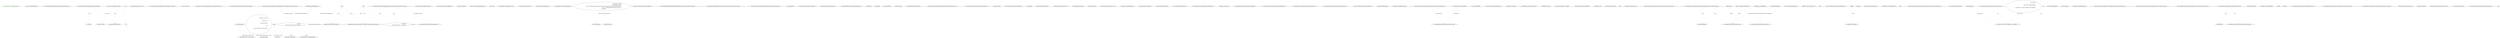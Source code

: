 digraph  {
d50 [cluster="Nancy.Responses.EmbeddedFileResponse.GenerateETag(System.IO.Stream)", color=green, community=0, label="return string.Concat(''\'''', ByteArrayToString(hash), ''\'''');", prediction=0, span="69-69"];
d49 [cluster="Nancy.Responses.EmbeddedFileResponse.GenerateETag(System.IO.Stream)", label="var hash = md5.ComputeHash(stream)", span="68-68"];
d51 [cluster="Nancy.Responses.EmbeddedFileResponse.GenerateETag(System.IO.Stream)", label="Exit Nancy.Responses.EmbeddedFileResponse.GenerateETag(System.IO.Stream)", span="64-64"];
d54 [cluster="Nancy.Responses.EmbeddedFileResponse.ByteArrayToString(byte[])", label="Entry Nancy.Responses.EmbeddedFileResponse.ByteArrayToString(byte[])", span="73-73"];
d55 [cluster="string.Concat(string, string, string)", label="Entry string.Concat(string, string, string)", span="0-0"];
d15 [cluster="Nancy.Responses.EmbeddedFileResponse.GenerateETag(System.IO.Stream)", label="Entry Nancy.Responses.EmbeddedFileResponse.GenerateETag(System.IO.Stream)", span="64-64"];
d48 [cluster="Nancy.Responses.EmbeddedFileResponse.GenerateETag(System.IO.Stream)", label="var md5 = MD5.Create()", span="66-66"];
d53 [cluster="System.Security.Cryptography.HashAlgorithm.ComputeHash(System.IO.Stream)", label="Entry System.Security.Cryptography.HashAlgorithm.ComputeHash(System.IO.Stream)", span="0-0"];
d62 [cluster="Nancy.Responses.EmbeddedFileResponse.ByteArrayToString(byte[])", label="Exit Nancy.Responses.EmbeddedFileResponse.ByteArrayToString(byte[])", span="73-73"];
d56 [cluster="Nancy.Responses.EmbeddedFileResponse.ByteArrayToString(byte[])", label="var output = new StringBuilder(data.Length)", span="75-75"];
d58 [cluster="Nancy.Responses.EmbeddedFileResponse.ByteArrayToString(byte[])", label="i < data.Length", span="76-76"];
d59 [cluster="Nancy.Responses.EmbeddedFileResponse.ByteArrayToString(byte[])", label="output.Append(data[i].ToString(''X2''))", span="78-78"];
d9 [cluster="Nancy.Responses.EmbeddedFileResponse.EmbeddedFileResponse(System.Reflection.Assembly, string, string)", label="this.WithHeader(''ETag'', GenerateETag(content))", span="28-28"];
d7 [cluster="Nancy.Responses.EmbeddedFileResponse.EmbeddedFileResponse(System.Reflection.Assembly, string, string)", label="var content =\r\n                    GetResourceContent(assembly, resourcePath, name)", span="23-24"];
d52 [cluster="System.Security.Cryptography.MD5.Create()", label="Entry System.Security.Cryptography.MD5.Create()", span="0-0"];
d61 [cluster="Nancy.Responses.EmbeddedFileResponse.ByteArrayToString(byte[])", label="return output.ToString();", span="81-81"];
d57 [cluster="Nancy.Responses.EmbeddedFileResponse.ByteArrayToString(byte[])", label="int i = 0", span="76-76"];
d63 [cluster="System.Text.StringBuilder.StringBuilder(int)", label="Entry System.Text.StringBuilder.StringBuilder(int)", span="0-0"];
d60 [cluster="Nancy.Responses.EmbeddedFileResponse.ByteArrayToString(byte[])", label="i++", span="76-76"];
d64 [cluster="byte.ToString(string)", label="Entry byte.ToString(string)", span="0-0"];
d65 [cluster="System.Text.StringBuilder.Append(string)", label="Entry System.Text.StringBuilder.Append(string)", span="0-0"];
d67 [label="Nancy.Responses.EmbeddedFileResponse", span=""];
d8 [cluster="Nancy.Responses.EmbeddedFileResponse.EmbeddedFileResponse(System.Reflection.Assembly, string, string)", label="content != null", span="26-26"];
d10 [cluster="Nancy.Responses.EmbeddedFileResponse.EmbeddedFileResponse(System.Reflection.Assembly, string, string)", label="content.Seek(0, SeekOrigin.Begin)", span="29-29"];
d16 [cluster="Nancy.Response.WithHeader(string, string)", label="Entry Nancy.Response.WithHeader(string, string)", span="46-46"];
d4 [cluster="Nancy.Responses.EmbeddedFileResponse.EmbeddedFileResponse(System.Reflection.Assembly, string, string)", label="Entry Nancy.Responses.EmbeddedFileResponse.EmbeddedFileResponse(System.Reflection.Assembly, string, string)", span="18-18"];
d6 [cluster="Nancy.Responses.EmbeddedFileResponse.EmbeddedFileResponse(System.Reflection.Assembly, string, string)", label="this.StatusCode = HttpStatusCode.OK", span="21-21"];
d14 [cluster="Nancy.Responses.EmbeddedFileResponse.GetResourceContent(System.Reflection.Assembly, string, string)", label="Entry Nancy.Responses.EmbeddedFileResponse.GetResourceContent(System.Reflection.Assembly, string, string)", span="45-45"];
d11 [cluster="Nancy.Responses.EmbeddedFileResponse.EmbeddedFileResponse(System.Reflection.Assembly, string, string)", label="this.Contents = stream =>\r\n            {\r\n                if (content != null)\r\n                {\r\n                    content.CopyTo(stream);\r\n                }\r\n                else\r\n                {\r\n                    stream.Write(ErrorText, 0, ErrorText.Length);\r\n                }\r\n            }", span="32-42"];
d19 [cluster="lambda expression", label="content != null", span="34-34"];
d20 [cluster="lambda expression", label="content.CopyTo(stream)", span="36-36"];
d66 [cluster="System.Text.StringBuilder.ToString()", label="Entry System.Text.StringBuilder.ToString()", span="0-0"];
d5 [cluster="Nancy.Responses.EmbeddedFileResponse.EmbeddedFileResponse(System.Reflection.Assembly, string, string)", label="this.ContentType = MimeTypes.GetMimeType(name)", span="20-20"];
d25 [cluster="Nancy.Responses.EmbeddedFileResponse.GetResourceContent(System.Reflection.Assembly, string, string)", label="var resourceName = assembly\r\n                .GetManifestResourceNames()\r\n                .Where(x => GetFileNameFromResourceName(resourcePath, x).Equals(name, StringComparison.OrdinalIgnoreCase))\r\n                .Select(x => GetFileNameFromResourceName(resourcePath, x))\r\n                .FirstOrDefault()", span="47-51"];
d41 [cluster="lambda expression", label="GetFileNameFromResourceName(resourcePath, x)", span="50-50"];
d17 [cluster="System.IO.Stream.Seek(long, System.IO.SeekOrigin)", label="Entry System.IO.Stream.Seek(long, System.IO.SeekOrigin)", span="0-0"];
d12 [cluster="Nancy.Responses.EmbeddedFileResponse.EmbeddedFileResponse(System.Reflection.Assembly, string, string)", label="Exit Nancy.Responses.EmbeddedFileResponse.EmbeddedFileResponse(System.Reflection.Assembly, string, string)", span="18-18"];
d28 [cluster="Nancy.Responses.EmbeddedFileResponse.GetResourceContent(System.Reflection.Assembly, string, string)", label="Exit Nancy.Responses.EmbeddedFileResponse.GetResourceContent(System.Reflection.Assembly, string, string)", span="45-45"];
d38 [cluster="Nancy.Responses.EmbeddedFileResponse.GetFileNameFromResourceName(string, string)", label="Entry Nancy.Responses.EmbeddedFileResponse.GetFileNameFromResourceName(string, string)", span="59-59"];
d36 [cluster="lambda expression", label="GetFileNameFromResourceName(resourcePath, x).Equals(name, StringComparison.OrdinalIgnoreCase)", span="49-49"];
d26 [cluster="Nancy.Responses.EmbeddedFileResponse.GetResourceContent(System.Reflection.Assembly, string, string)", label="resourceName =\r\n                string.Concat(resourcePath, ''.'', resourceName)", span="53-54"];
d27 [cluster="Nancy.Responses.EmbeddedFileResponse.GetResourceContent(System.Reflection.Assembly, string, string)", label="return assembly.GetManifestResourceStream(resourceName);", span="56-56"];
d21 [cluster="lambda expression", label="stream.Write(ErrorText, 0, ErrorText.Length)", span="40-40"];
d68 [label=content, span=""];
d18 [cluster="lambda expression", label="Entry lambda expression", span="32-42"];
d22 [cluster="lambda expression", label="Exit lambda expression", span="32-42"];
d23 [cluster="System.IO.Stream.CopyTo(System.IO.Stream)", label="Entry System.IO.Stream.CopyTo(System.IO.Stream)", span="0-0"];
d13 [cluster="Nancy.MimeTypes.GetMimeType(string)", label="Entry Nancy.MimeTypes.GetMimeType(string)", span="585-585"];
d29 [cluster="System.Reflection.Assembly.GetManifestResourceNames()", label="Entry System.Reflection.Assembly.GetManifestResourceNames()", span="0-0"];
d30 [cluster="Unk.Where", label="Entry Unk.Where", span=""];
d31 [cluster="Unk.Select", label="Entry Unk.Select", span=""];
d32 [cluster="Unk.FirstOrDefault", label="Entry Unk.FirstOrDefault", span=""];
d35 [cluster="lambda expression", label="Entry lambda expression", span="49-49"];
d40 [cluster="lambda expression", label="Entry lambda expression", span="50-50"];
d69 [label=string, span=""];
d42 [cluster="lambda expression", label="Exit lambda expression", span="50-50"];
d43 [cluster="Unk.GetFileNameFromResourceName", label="Entry Unk.GetFileNameFromResourceName", span=""];
d45 [cluster="Nancy.Responses.EmbeddedFileResponse.GetFileNameFromResourceName(string, string)", label="Exit Nancy.Responses.EmbeddedFileResponse.GetFileNameFromResourceName(string, string)", span="59-59"];
d44 [cluster="Nancy.Responses.EmbeddedFileResponse.GetFileNameFromResourceName(string, string)", label="return resourceName.Replace(resourcePath, string.Empty).Substring(1);", span="61-61"];
d70 [label=string, span=""];
d37 [cluster="lambda expression", label="Exit lambda expression", span="49-49"];
d39 [cluster="string.Equals(string, System.StringComparison)", label="Entry string.Equals(string, System.StringComparison)", span="0-0"];
d33 [cluster="Unk.Concat", label="Entry Unk.Concat", span=""];
d34 [cluster="Unk.GetManifestResourceStream", label="Entry Unk.GetManifestResourceStream", span=""];
d24 [cluster="System.IO.Stream.Write(byte[], int, int)", label="Entry System.IO.Stream.Write(byte[], int, int)", span="0-0"];
d46 [cluster="string.Replace(string, string)", label="Entry string.Replace(string, string)", span="0-0"];
d47 [cluster="string.Substring(int)", label="Entry string.Substring(int)", span="0-0"];
m0_3 [cluster="System.Collections.Generic.List<T>.List()", file="GenericFileResponse.cs", label="Entry System.Collections.Generic.List<T>.List()", span="0-0"];
m0_31 [cluster="System.IO.Path.GetFullPath(string)", file="GenericFileResponse.cs", label="Entry System.IO.Path.GetFullPath(string)", span="0-0"];
m0_72 [cluster="System.DateTime.ToString(string)", file="GenericFileResponse.cs", label="Entry System.DateTime.ToString(string)", span="0-0"];
m0_19 [cluster="System.IO.File.OpenRead(string)", file="GenericFileResponse.cs", label="Entry System.IO.File.OpenRead(string)", span="0-0"];
m0_53 [cluster="System.IO.Path.GetFileName(string)", file="GenericFileResponse.cs", label="Entry System.IO.Path.GetFileName(string)", span="0-0"];
m0_0 [cluster="Nancy.Responses.GenericFileResponse.GenericFileResponse()", file="GenericFileResponse.cs", label="Entry Nancy.Responses.GenericFileResponse.GenericFileResponse()", span="29-29"];
m0_1 [cluster="Nancy.Responses.GenericFileResponse.GenericFileResponse()", file="GenericFileResponse.cs", label="SafePaths = new List<string>()", span="31-31"];
m0_2 [cluster="Nancy.Responses.GenericFileResponse.GenericFileResponse()", file="GenericFileResponse.cs", label="Exit Nancy.Responses.GenericFileResponse.GenericFileResponse()", span="29-29"];
m0_4 [cluster="Nancy.Responses.GenericFileResponse.GenericFileResponse(string)", file="GenericFileResponse.cs", label="Entry Nancy.Responses.GenericFileResponse.GenericFileResponse(string)", span="40-40"];
m0_5 [cluster="Nancy.Responses.GenericFileResponse.GenericFileResponse(string)", file="GenericFileResponse.cs", label="Exit Nancy.Responses.GenericFileResponse.GenericFileResponse(string)", span="40-40"];
m0_50 [cluster="System.InvalidOperationException.InvalidOperationException(string)", file="GenericFileResponse.cs", label="Entry System.InvalidOperationException.InvalidOperationException(string)", span="0-0"];
m0_32 [cluster="string.StartsWith(string, System.StringComparison)", file="GenericFileResponse.cs", label="Entry string.StartsWith(string, System.StringComparison)", span="0-0"];
m0_49 [cluster="string.IsNullOrEmpty(string)", file="GenericFileResponse.cs", label="Entry string.IsNullOrEmpty(string)", span="0-0"];
m0_29 [cluster="System.IO.Path.HasExtension(string)", file="GenericFileResponse.cs", label="Entry System.IO.Path.HasExtension(string)", span="0-0"];
m0_54 [cluster="Nancy.Responses.GenericFileResponse.SetResponseValues(string, string, Nancy.NancyContext)", file="GenericFileResponse.cs", label="Entry Nancy.Responses.GenericFileResponse.SetResponseValues(string, string, Nancy.NancyContext)", span="139-139"];
m0_55 [cluster="Nancy.Responses.GenericFileResponse.SetResponseValues(string, string, Nancy.NancyContext)", file="GenericFileResponse.cs", label="var fi = new FileInfo(fullPath)", span="142-142"];
m0_59 [cluster="Nancy.Responses.GenericFileResponse.SetResponseValues(string, string, Nancy.NancyContext)", file="GenericFileResponse.cs", label="CacheHelpers.ReturnNotModified(etag, lastWriteTimeUtc, context)", span="148-148"];
m0_66 [cluster="Nancy.Responses.GenericFileResponse.SetResponseValues(string, string, Nancy.NancyContext)", file="GenericFileResponse.cs", label="this.Contents = GetFileContent(fullPath, fi.Length)", span="159-159"];
m0_67 [cluster="Nancy.Responses.GenericFileResponse.SetResponseValues(string, string, Nancy.NancyContext)", file="GenericFileResponse.cs", label="this.ContentType = contentType", span="160-160"];
m0_56 [cluster="Nancy.Responses.GenericFileResponse.SetResponseValues(string, string, Nancy.NancyContext)", file="GenericFileResponse.cs", label="var lastWriteTimeUtc = fi.LastWriteTimeUtc", span="144-144"];
m0_58 [cluster="Nancy.Responses.GenericFileResponse.SetResponseValues(string, string, Nancy.NancyContext)", file="GenericFileResponse.cs", label="var lastModified = lastWriteTimeUtc.ToString(''R'')", span="146-146"];
m0_64 [cluster="Nancy.Responses.GenericFileResponse.SetResponseValues(string, string, Nancy.NancyContext)", file="GenericFileResponse.cs", label="this.Headers[''ETag''] = etag", span="157-157"];
m0_65 [cluster="Nancy.Responses.GenericFileResponse.SetResponseValues(string, string, Nancy.NancyContext)", file="GenericFileResponse.cs", label="this.Headers[''Last-Modified''] = lastModified", span="158-158"];
m0_60 [cluster="Nancy.Responses.GenericFileResponse.SetResponseValues(string, string, Nancy.NancyContext)", file="GenericFileResponse.cs", label="this.StatusCode = HttpStatusCode.NotModified", span="150-150"];
m0_61 [cluster="Nancy.Responses.GenericFileResponse.SetResponseValues(string, string, Nancy.NancyContext)", file="GenericFileResponse.cs", label="this.ContentType = null", span="151-151"];
m0_62 [cluster="Nancy.Responses.GenericFileResponse.SetResponseValues(string, string, Nancy.NancyContext)", file="GenericFileResponse.cs", label="this.Contents = Response.NoBody", span="152-152"];
m0_63 [cluster="Nancy.Responses.GenericFileResponse.SetResponseValues(string, string, Nancy.NancyContext)", file="GenericFileResponse.cs", label="return;", span="154-154"];
m0_68 [cluster="Nancy.Responses.GenericFileResponse.SetResponseValues(string, string, Nancy.NancyContext)", file="GenericFileResponse.cs", label="this.StatusCode = HttpStatusCode.OK", span="161-161"];
m0_69 [cluster="Nancy.Responses.GenericFileResponse.SetResponseValues(string, string, Nancy.NancyContext)", file="GenericFileResponse.cs", label="Exit Nancy.Responses.GenericFileResponse.SetResponseValues(string, string, Nancy.NancyContext)", span="139-139"];
m0_11 [cluster="Nancy.Responses.GenericFileResponse.InitializeGenericFileResonse(string, string, Nancy.NancyContext)", file="GenericFileResponse.cs", label="Entry Nancy.Responses.GenericFileResponse.InitializeGenericFileResonse(string, string, Nancy.NancyContext)", span="103-103"];
m0_33 [cluster="Nancy.Responses.GenericFileResponse.InitializeGenericFileResonse(string, string, Nancy.NancyContext)", file="GenericFileResponse.cs", label="string.IsNullOrEmpty(filePath)", span="105-105"];
m0_40 [cluster="Nancy.Responses.GenericFileResponse.InitializeGenericFileResonse(string, string, Nancy.NancyContext)", file="GenericFileResponse.cs", label="Path.IsPathRooted(filePath)", span="117-117"];
m0_41 [cluster="Nancy.Responses.GenericFileResponse.InitializeGenericFileResonse(string, string, Nancy.NancyContext)", file="GenericFileResponse.cs", label="fullPath = filePath", span="119-119"];
m0_42 [cluster="Nancy.Responses.GenericFileResponse.InitializeGenericFileResonse(string, string, Nancy.NancyContext)", file="GenericFileResponse.cs", label="fullPath = Path.Combine(rootPath, filePath)", span="123-123"];
m0_45 [cluster="Nancy.Responses.GenericFileResponse.InitializeGenericFileResonse(string, string, Nancy.NancyContext)", file="GenericFileResponse.cs", label="this.SetResponseValues(contentType, fullPath, context)", span="130-130"];
m0_34 [cluster="Nancy.Responses.GenericFileResponse.InitializeGenericFileResonse(string, string, Nancy.NancyContext)", file="GenericFileResponse.cs", label="StatusCode = HttpStatusCode.NotFound", span="107-107"];
m0_36 [cluster="Nancy.Responses.GenericFileResponse.InitializeGenericFileResonse(string, string, Nancy.NancyContext)", file="GenericFileResponse.cs", label="SafePaths == null || SafePaths.Count == 0", span="110-110"];
m0_35 [cluster="Nancy.Responses.GenericFileResponse.InitializeGenericFileResonse(string, string, Nancy.NancyContext)", file="GenericFileResponse.cs", label="return;", span="108-108"];
m0_37 [cluster="Nancy.Responses.GenericFileResponse.InitializeGenericFileResonse(string, string, Nancy.NancyContext)", file="GenericFileResponse.cs", label="throw new InvalidOperationException(''No SafePaths defined.'');", span="112-112"];
m0_38 [cluster="Nancy.Responses.GenericFileResponse.InitializeGenericFileResonse(string, string, Nancy.NancyContext)", file="GenericFileResponse.cs", label=SafePaths, span="114-114"];
m0_39 [cluster="Nancy.Responses.GenericFileResponse.InitializeGenericFileResonse(string, string, Nancy.NancyContext)", file="GenericFileResponse.cs", label="string fullPath", span="116-116"];
m0_47 [cluster="Nancy.Responses.GenericFileResponse.InitializeGenericFileResonse(string, string, Nancy.NancyContext)", file="GenericFileResponse.cs", label="StatusCode = HttpStatusCode.NotFound", span="136-136"];
m0_43 [cluster="Nancy.Responses.GenericFileResponse.InitializeGenericFileResonse(string, string, Nancy.NancyContext)", file="GenericFileResponse.cs", label="IsSafeFilePath(rootPath, fullPath)", span="126-126"];
m0_44 [cluster="Nancy.Responses.GenericFileResponse.InitializeGenericFileResonse(string, string, Nancy.NancyContext)", file="GenericFileResponse.cs", label="this.Filename = Path.GetFileName(fullPath)", span="128-128"];
m0_46 [cluster="Nancy.Responses.GenericFileResponse.InitializeGenericFileResonse(string, string, Nancy.NancyContext)", file="GenericFileResponse.cs", label="return;", span="132-132"];
m0_48 [cluster="Nancy.Responses.GenericFileResponse.InitializeGenericFileResonse(string, string, Nancy.NancyContext)", file="GenericFileResponse.cs", label="Exit Nancy.Responses.GenericFileResponse.InitializeGenericFileResonse(string, string, Nancy.NancyContext)", span="103-103"];
m0_70 [cluster="System.IO.FileInfo.FileInfo(string)", file="GenericFileResponse.cs", label="Entry System.IO.FileInfo.FileInfo(string)", span="0-0"];
m0_15 [cluster="lambda expression", file="GenericFileResponse.cs", label="Entry lambda expression", span="77-83"];
m0_16 [cluster="lambda expression", file="GenericFileResponse.cs", label="var file = File.OpenRead(filePath)", span="79-79"];
m0_17 [cluster="lambda expression", file="GenericFileResponse.cs", label="file.CopyTo(stream, (int)(length < BufferSize ? length : BufferSize))", span="81-81"];
m0_18 [cluster="lambda expression", file="GenericFileResponse.cs", label="Exit lambda expression", span="77-83"];
m0_51 [cluster="System.IO.Path.IsPathRooted(string)", file="GenericFileResponse.cs", label="Entry System.IO.Path.IsPathRooted(string)", span="0-0"];
m0_8 [cluster="Nancy.Responses.GenericFileResponse.GenericFileResponse(string, string, Nancy.NancyContext)", file="GenericFileResponse.cs", label="Entry Nancy.Responses.GenericFileResponse.GenericFileResponse(string, string, Nancy.NancyContext)", span="64-64"];
m0_9 [cluster="Nancy.Responses.GenericFileResponse.GenericFileResponse(string, string, Nancy.NancyContext)", file="GenericFileResponse.cs", label="InitializeGenericFileResonse(filePath, contentType, context)", span="66-66"];
m0_10 [cluster="Nancy.Responses.GenericFileResponse.GenericFileResponse(string, string, Nancy.NancyContext)", file="GenericFileResponse.cs", label="Exit Nancy.Responses.GenericFileResponse.GenericFileResponse(string, string, Nancy.NancyContext)", span="64-64"];
m0_73 [cluster="Nancy.Helpers.CacheHelpers.ReturnNotModified(string, System.DateTime?, Nancy.NancyContext)", file="GenericFileResponse.cs", label="Entry Nancy.Helpers.CacheHelpers.ReturnNotModified(string, System.DateTime?, Nancy.NancyContext)", span="18-18"];
m0_21 [cluster="Nancy.Responses.GenericFileResponse.IsSafeFilePath(string, string)", file="GenericFileResponse.cs", label="Entry Nancy.Responses.GenericFileResponse.IsSafeFilePath(string, string)", span="86-86"];
m0_22 [cluster="Nancy.Responses.GenericFileResponse.IsSafeFilePath(string, string)", file="GenericFileResponse.cs", label="!Path.HasExtension(filePath)", span="88-88"];
m0_24 [cluster="Nancy.Responses.GenericFileResponse.IsSafeFilePath(string, string)", file="GenericFileResponse.cs", label="!File.Exists(filePath)", span="93-93"];
m0_26 [cluster="Nancy.Responses.GenericFileResponse.IsSafeFilePath(string, string)", file="GenericFileResponse.cs", label="var fullPath = Path.GetFullPath(filePath)", span="98-98"];
m0_27 [cluster="Nancy.Responses.GenericFileResponse.IsSafeFilePath(string, string)", file="GenericFileResponse.cs", label="return fullPath.StartsWith(rootPath, StringComparison.OrdinalIgnoreCase);", span="100-100"];
m0_23 [cluster="Nancy.Responses.GenericFileResponse.IsSafeFilePath(string, string)", file="GenericFileResponse.cs", label="return false;", span="90-90"];
m0_25 [cluster="Nancy.Responses.GenericFileResponse.IsSafeFilePath(string, string)", file="GenericFileResponse.cs", label="return false;", span="95-95"];
m0_28 [cluster="Nancy.Responses.GenericFileResponse.IsSafeFilePath(string, string)", file="GenericFileResponse.cs", label="Exit Nancy.Responses.GenericFileResponse.IsSafeFilePath(string, string)", span="86-86"];
m0_6 [cluster="Nancy.Responses.GenericFileResponse.GenericFileResponse(string, Nancy.NancyContext)", file="GenericFileResponse.cs", label="Entry Nancy.Responses.GenericFileResponse.GenericFileResponse(string, Nancy.NancyContext)", span="52-52"];
m0_7 [cluster="Nancy.Responses.GenericFileResponse.GenericFileResponse(string, Nancy.NancyContext)", file="GenericFileResponse.cs", label="Exit Nancy.Responses.GenericFileResponse.GenericFileResponse(string, Nancy.NancyContext)", span="52-52"];
m0_52 [cluster="System.IO.Path.Combine(string, string)", file="GenericFileResponse.cs", label="Entry System.IO.Path.Combine(string, string)", span="0-0"];
m0_71 [cluster="long.ToString(string)", file="GenericFileResponse.cs", label="Entry long.ToString(string)", span="0-0"];
m0_20 [cluster="System.IO.Stream.CopyTo(System.IO.Stream, int)", file="GenericFileResponse.cs", label="Entry System.IO.Stream.CopyTo(System.IO.Stream, int)", span="0-0"];
m0_30 [cluster="System.IO.File.Exists(string)", file="GenericFileResponse.cs", label="Entry System.IO.File.Exists(string)", span="0-0"];
m0_12 [cluster="Nancy.Responses.GenericFileResponse.GetFileContent(string, long)", file="GenericFileResponse.cs", label="Entry Nancy.Responses.GenericFileResponse.GetFileContent(string, long)", span="75-75"];
m0_13 [cluster="Nancy.Responses.GenericFileResponse.GetFileContent(string, long)", file="GenericFileResponse.cs", label="return stream =>\r\n            {\r\n                using (var file = File.OpenRead(filePath))\r\n                {\r\n                    file.CopyTo(stream, (int)(length < BufferSize ? length : BufferSize));\r\n                }\r\n            };", span="77-83"];
m0_14 [cluster="Nancy.Responses.GenericFileResponse.GetFileContent(string, long)", file="GenericFileResponse.cs", label="Exit Nancy.Responses.GenericFileResponse.GetFileContent(string, long)", span="75-75"];
m0_74 [file="GenericFileResponse.cs", label="Nancy.Responses.GenericFileResponse", span=""];
m0_75 [file="GenericFileResponse.cs", label=string, span=""];
m0_76 [file="GenericFileResponse.cs", label=long, span=""];
d54 -> d58  [color=darkseagreen4, key=1, label="byte[]", style=dashed];
d54 -> d59  [color=darkseagreen4, key=1, label="byte[]", style=dashed];
d56 -> d59  [color=darkseagreen4, key=1, label=output, style=dashed];
d56 -> d61  [color=darkseagreen4, key=1, label=output, style=dashed];
d7 -> d9  [color=darkseagreen4, key=1, label=content, style=dashed];
d7 -> d10  [color=darkseagreen4, key=1, label=content, style=dashed];
d7 -> d19  [color=darkseagreen4, key=1, label=content, style=dashed];
d7 -> d20  [color=darkseagreen4, key=1, label=content, style=dashed];
d57 -> d59  [color=darkseagreen4, key=1, label=i, style=dashed];
d57 -> d60  [color=darkseagreen4, key=1, label=i, style=dashed];
d60 -> d60  [color=darkseagreen4, key=1, label=i, style=dashed];
d67 -> d9  [color=darkseagreen4, key=1, label="Nancy.Responses.EmbeddedFileResponse", style=dashed];
d67 -> d7  [color=darkseagreen4, key=1, label="Nancy.Responses.EmbeddedFileResponse", style=dashed];
d67 -> d41  [color=darkseagreen4, key=1, label="Nancy.Responses.EmbeddedFileResponse", style=dashed];
d4 -> d7  [color=darkseagreen4, key=1, label="System.Reflection.Assembly", style=dashed];
d14 -> d36  [color=darkseagreen4, key=1, label=string, style=dashed];
d14 -> d41  [color=darkseagreen4, key=1, label=string, style=dashed];
d14 -> d26  [color=darkseagreen4, key=1, label=string, style=dashed];
d14 -> d27  [color=darkseagreen4, key=1, label="System.Reflection.Assembly", style=dashed];
d11 -> d20  [color=darkseagreen4, key=1, label="System.IO.Stream", style=dashed];
d11 -> d21  [color=darkseagreen4, key=1, label="System.IO.Stream", style=dashed];
d25 -> d35  [color=darkseagreen4, key=1, label="lambda expression", style=dashed];
d25 -> d40  [color=darkseagreen4, key=1, label="lambda expression", style=dashed];
d26 -> d26  [color=darkseagreen4, key=1, label=resourceName, style=dashed];
d68 -> d19  [color=darkseagreen4, key=1, label=content, style=dashed];
d68 -> d20  [color=darkseagreen4, key=1, label=content, style=dashed];
d18 -> d20  [color=darkseagreen4, key=1, label="System.IO.Stream", style=dashed];
d18 -> d21  [color=darkseagreen4, key=1, label="System.IO.Stream", style=dashed];
d69 -> d41  [color=darkseagreen4, key=1, label=string, style=dashed];
d69 -> d36  [color=darkseagreen4, key=1, label=string, style=dashed];
d70 -> d36  [color=darkseagreen4, key=1, label=string, style=dashed];
m0_54 -> m0_59  [color=darkseagreen4, key=1, label="Nancy.NancyContext", style=dashed];
m0_56 -> m0_59  [color=darkseagreen4, key=1, label=lastWriteTimeUtc, style=dashed];
m0_11 -> m0_40  [color=darkseagreen4, key=1, label=string, style=dashed];
m0_11 -> m0_45  [color=darkseagreen4, key=1, label=string, style=dashed];
m0_41 -> m0_45  [color=darkseagreen4, key=1, label=fullPath, style=dashed];
m0_42 -> m0_45  [color=darkseagreen4, key=1, label=fullPath, style=dashed];
m0_38 -> m0_43  [color=darkseagreen4, key=1, label=rootPath, style=dashed];
m0_15 -> m0_17  [color=darkseagreen4, key=1, label="System.IO.Stream", style=dashed];
m0_21 -> m0_24  [color=darkseagreen4, key=1, label=string, style=dashed];
m0_21 -> m0_27  [color=darkseagreen4, key=1, label=string, style=dashed];
m0_12 -> m0_17  [color=darkseagreen4, key=1, label=long, style=dashed];
m0_13 -> m0_17  [color=darkseagreen4, key=1, label="System.IO.Stream", style=dashed];
m0_74 -> m0_9  [color=darkseagreen4, key=1, label="Nancy.Responses.GenericFileResponse", style=dashed];
m0_74 -> m0_45  [color=darkseagreen4, key=1, label="Nancy.Responses.GenericFileResponse", style=dashed];
m0_76 -> m0_17  [color=darkseagreen4, key=1, label=long, style=dashed];
}
